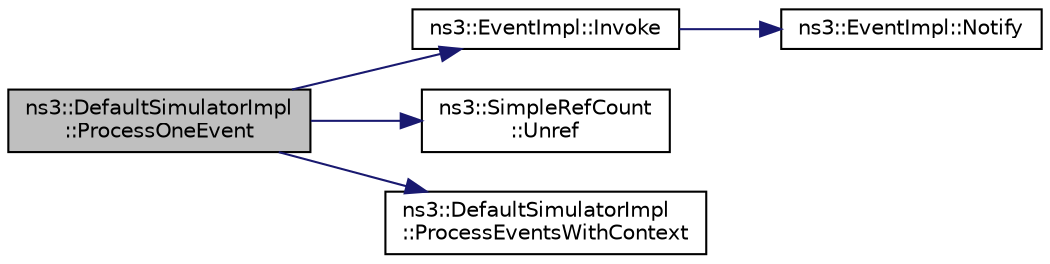 digraph "ns3::DefaultSimulatorImpl::ProcessOneEvent"
{
  edge [fontname="Helvetica",fontsize="10",labelfontname="Helvetica",labelfontsize="10"];
  node [fontname="Helvetica",fontsize="10",shape=record];
  rankdir="LR";
  Node1 [label="ns3::DefaultSimulatorImpl\l::ProcessOneEvent",height=0.2,width=0.4,color="black", fillcolor="grey75", style="filled", fontcolor="black"];
  Node1 -> Node2 [color="midnightblue",fontsize="10",style="solid"];
  Node2 [label="ns3::EventImpl::Invoke",height=0.2,width=0.4,color="black", fillcolor="white", style="filled",URL="$da/def/classns3_1_1EventImpl.html#a5ce561412ea89951be67fc19d389df32"];
  Node2 -> Node3 [color="midnightblue",fontsize="10",style="solid"];
  Node3 [label="ns3::EventImpl::Notify",height=0.2,width=0.4,color="black", fillcolor="white", style="filled",URL="$da/def/classns3_1_1EventImpl.html#aa2bee27987ecafb67ea493f9fc6047a6"];
  Node1 -> Node4 [color="midnightblue",fontsize="10",style="solid"];
  Node4 [label="ns3::SimpleRefCount\l::Unref",height=0.2,width=0.4,color="black", fillcolor="white", style="filled",URL="$da/da1/classns3_1_1SimpleRefCount.html#aeb8f59b2f744915a64a2271c9e4b5ec0"];
  Node1 -> Node5 [color="midnightblue",fontsize="10",style="solid"];
  Node5 [label="ns3::DefaultSimulatorImpl\l::ProcessEventsWithContext",height=0.2,width=0.4,color="black", fillcolor="white", style="filled",URL="$de/d04/classns3_1_1DefaultSimulatorImpl.html#a12c1a6db6cde026ebbcad4f37091392f"];
}
